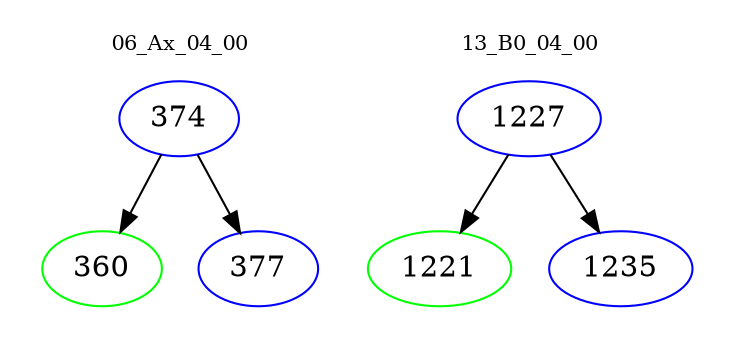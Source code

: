 digraph{
subgraph cluster_0 {
color = white
label = "06_Ax_04_00";
fontsize=10;
T0_374 [label="374", color="blue"]
T0_374 -> T0_360 [color="black"]
T0_360 [label="360", color="green"]
T0_374 -> T0_377 [color="black"]
T0_377 [label="377", color="blue"]
}
subgraph cluster_1 {
color = white
label = "13_B0_04_00";
fontsize=10;
T1_1227 [label="1227", color="blue"]
T1_1227 -> T1_1221 [color="black"]
T1_1221 [label="1221", color="green"]
T1_1227 -> T1_1235 [color="black"]
T1_1235 [label="1235", color="blue"]
}
}
